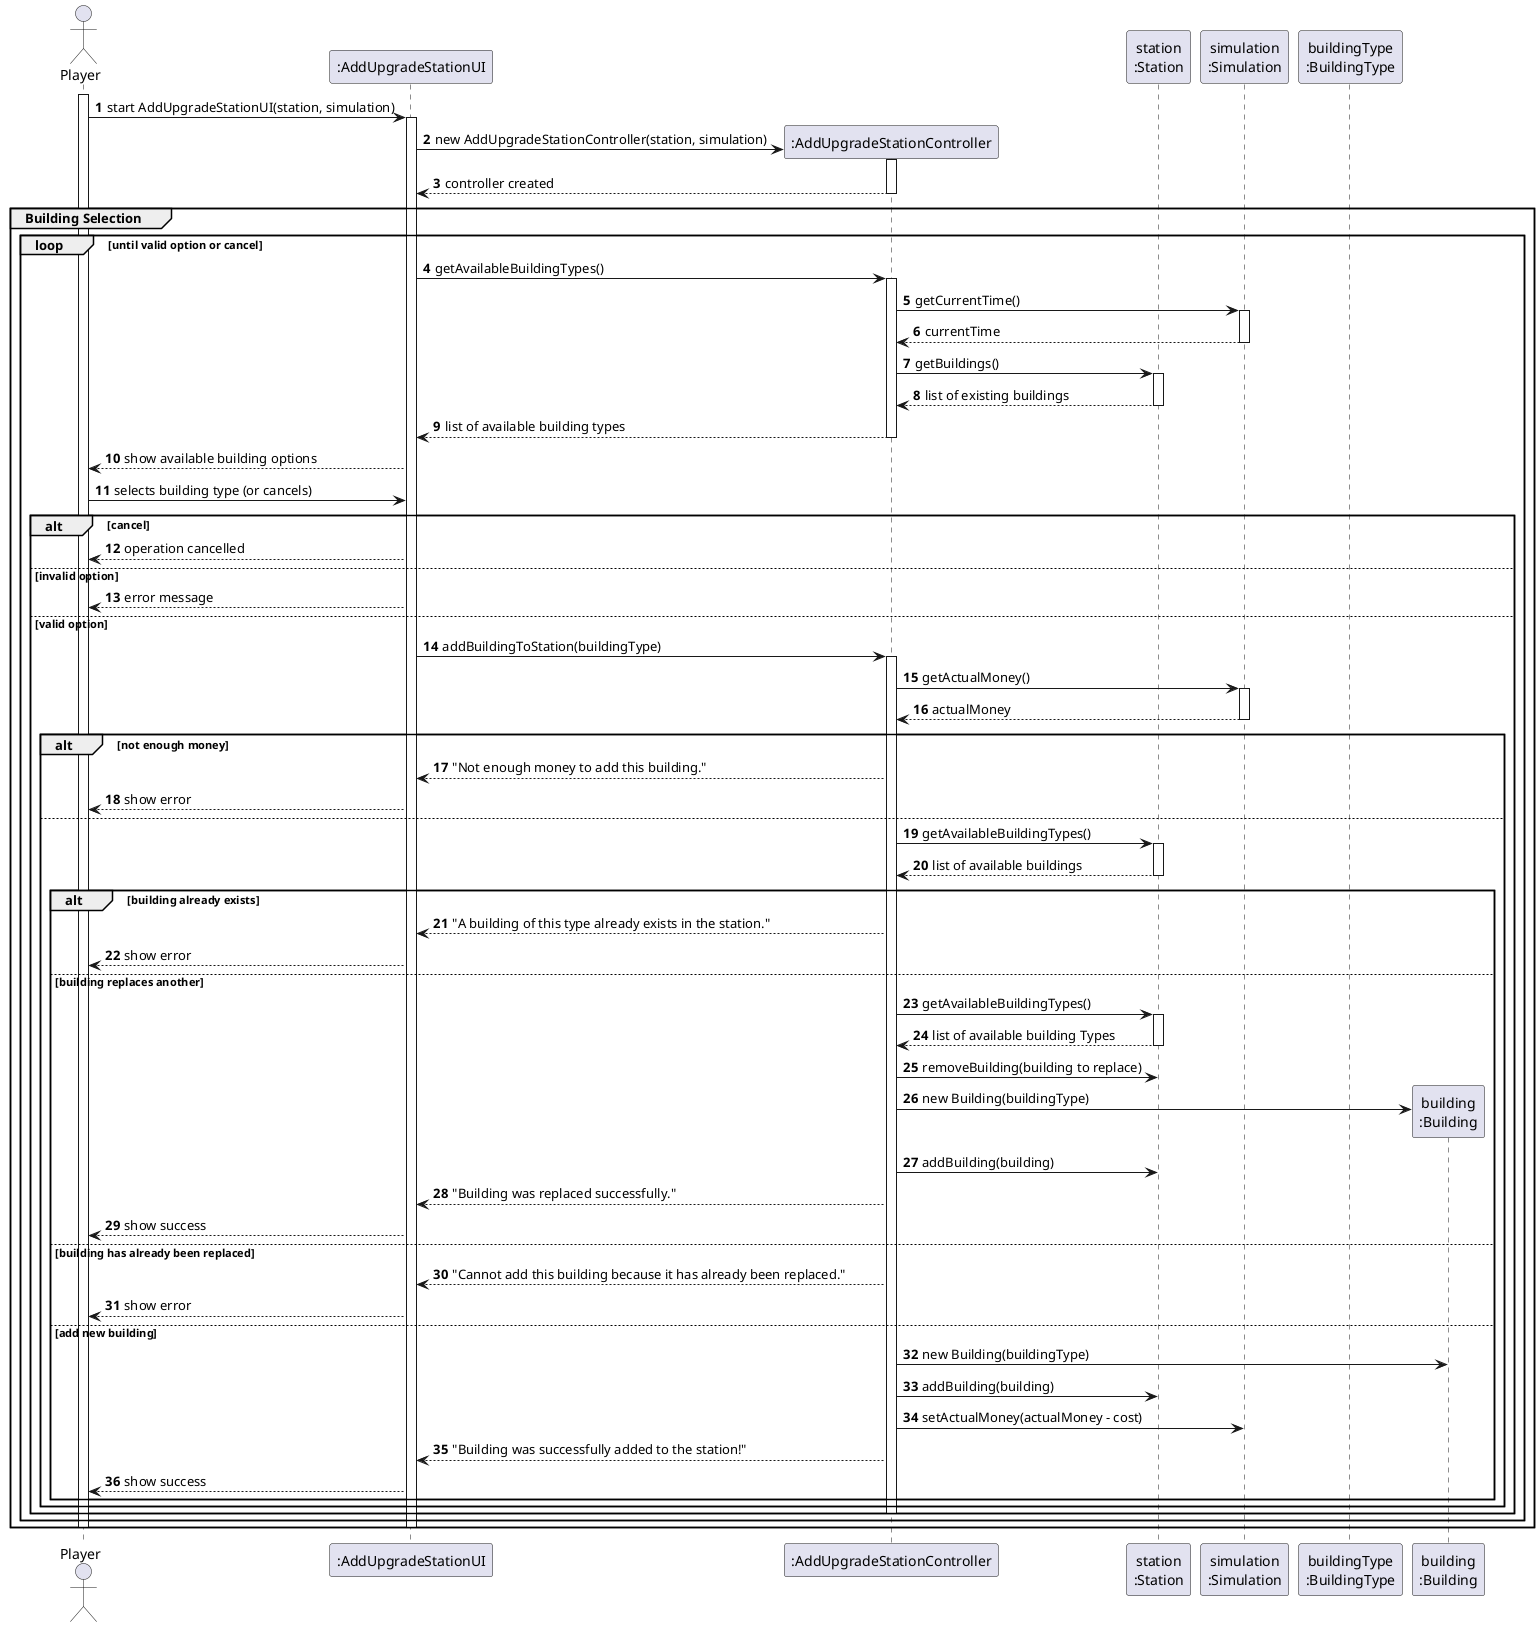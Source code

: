 @startuml
skinparam packageStyle rectangle
skinparam shadowing false
skinparam linetype ortho
autonumber

actor "Player" as PLY
participant ":AddUpgradeStationUI" as UI
participant ":AddUpgradeStationController" as CTRL
participant "station\n:Station" as ST
participant "simulation\n:Simulation" as SIM
participant "buildingType\n:BuildingType" as BT
participant "building\n:Building" as BLD

activate PLY
PLY -> UI : start AddUpgradeStationUI(station, simulation)
activate UI
UI -> CTRL** : new AddUpgradeStationController(station, simulation)
activate CTRL
CTRL --> UI : controller created
deactivate CTRL

group Building Selection
    loop until valid option or cancel
        UI -> CTRL : getAvailableBuildingTypes()
        activate CTRL
            CTRL -> SIM : getCurrentTime()
            activate SIM
            SIM --> CTRL : currentTime
            deactivate SIM

            CTRL -> ST : getBuildings()
            activate ST
            ST --> CTRL : list of existing buildings
            deactivate ST

            CTRL --> UI : list of available building types
        deactivate CTRL

        UI --> PLY : show available building options
        PLY -> UI : selects building type (or cancels)

        alt cancel
            UI --> PLY : operation cancelled
        else invalid option
            UI --> PLY : error message
        else valid option
            UI -> CTRL : addBuildingToStation(buildingType)
            activate CTRL

                CTRL -> SIM : getActualMoney()
                activate SIM
                SIM --> CTRL : actualMoney
                deactivate SIM

                alt not enough money
                    CTRL --> UI : "Not enough money to add this building."
                    UI --> PLY : show error
                else
                    CTRL -> ST : getAvailableBuildingTypes()
                    activate ST
                    ST --> CTRL : list of available buildings
                    deactivate ST

                    alt building already exists
                        CTRL --> UI : "A building of this type already exists in the station."
                        UI --> PLY : show error
                    else building replaces another
                        CTRL -> ST : getAvailableBuildingTypes()
                        activate ST
                        ST --> CTRL : list of available building Types
                        deactivate ST

                        CTRL -> ST : removeBuilding(building to replace)
                        CTRL -> BLD** : new Building(buildingType)
                        CTRL -> ST : addBuilding(building)
                        CTRL --> UI : "Building was replaced successfully."
                        UI --> PLY : show success
                    else building has already been replaced
                        CTRL --> UI : "Cannot add this building because it has already been replaced."
                        UI --> PLY : show error
                    else add new building
                        CTRL -> BLD : new Building(buildingType)
                        CTRL -> ST : addBuilding(building)
                        CTRL -> SIM : setActualMoney(actualMoney - cost)
                        CTRL --> UI : "Building was successfully added to the station!"
                        UI --> PLY : show success
                    end
                end
            deactivate CTRL
        end
    end
    deactivate UI
    deactivate PLY
end
@enduml
